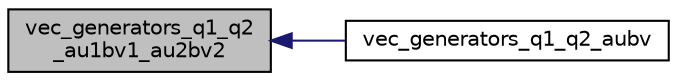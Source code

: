 digraph "vec_generators_q1_q2_au1bv1_au2bv2"
{
  edge [fontname="Helvetica",fontsize="10",labelfontname="Helvetica",labelfontsize="10"];
  node [fontname="Helvetica",fontsize="10",shape=record];
  rankdir="LR";
  Node12619 [label="vec_generators_q1_q2\l_au1bv1_au2bv2",height=0.2,width=0.4,color="black", fillcolor="grey75", style="filled", fontcolor="black"];
  Node12619 -> Node12620 [dir="back",color="midnightblue",fontsize="10",style="solid",fontname="Helvetica"];
  Node12620 [label="vec_generators_q1_q2_aubv",height=0.2,width=0.4,color="black", fillcolor="white", style="filled",URL="$d0/dd3/perm__group__gens_8_c.html#a0b5ce8828dd8a35cbfec4450f0d76edc"];
}

